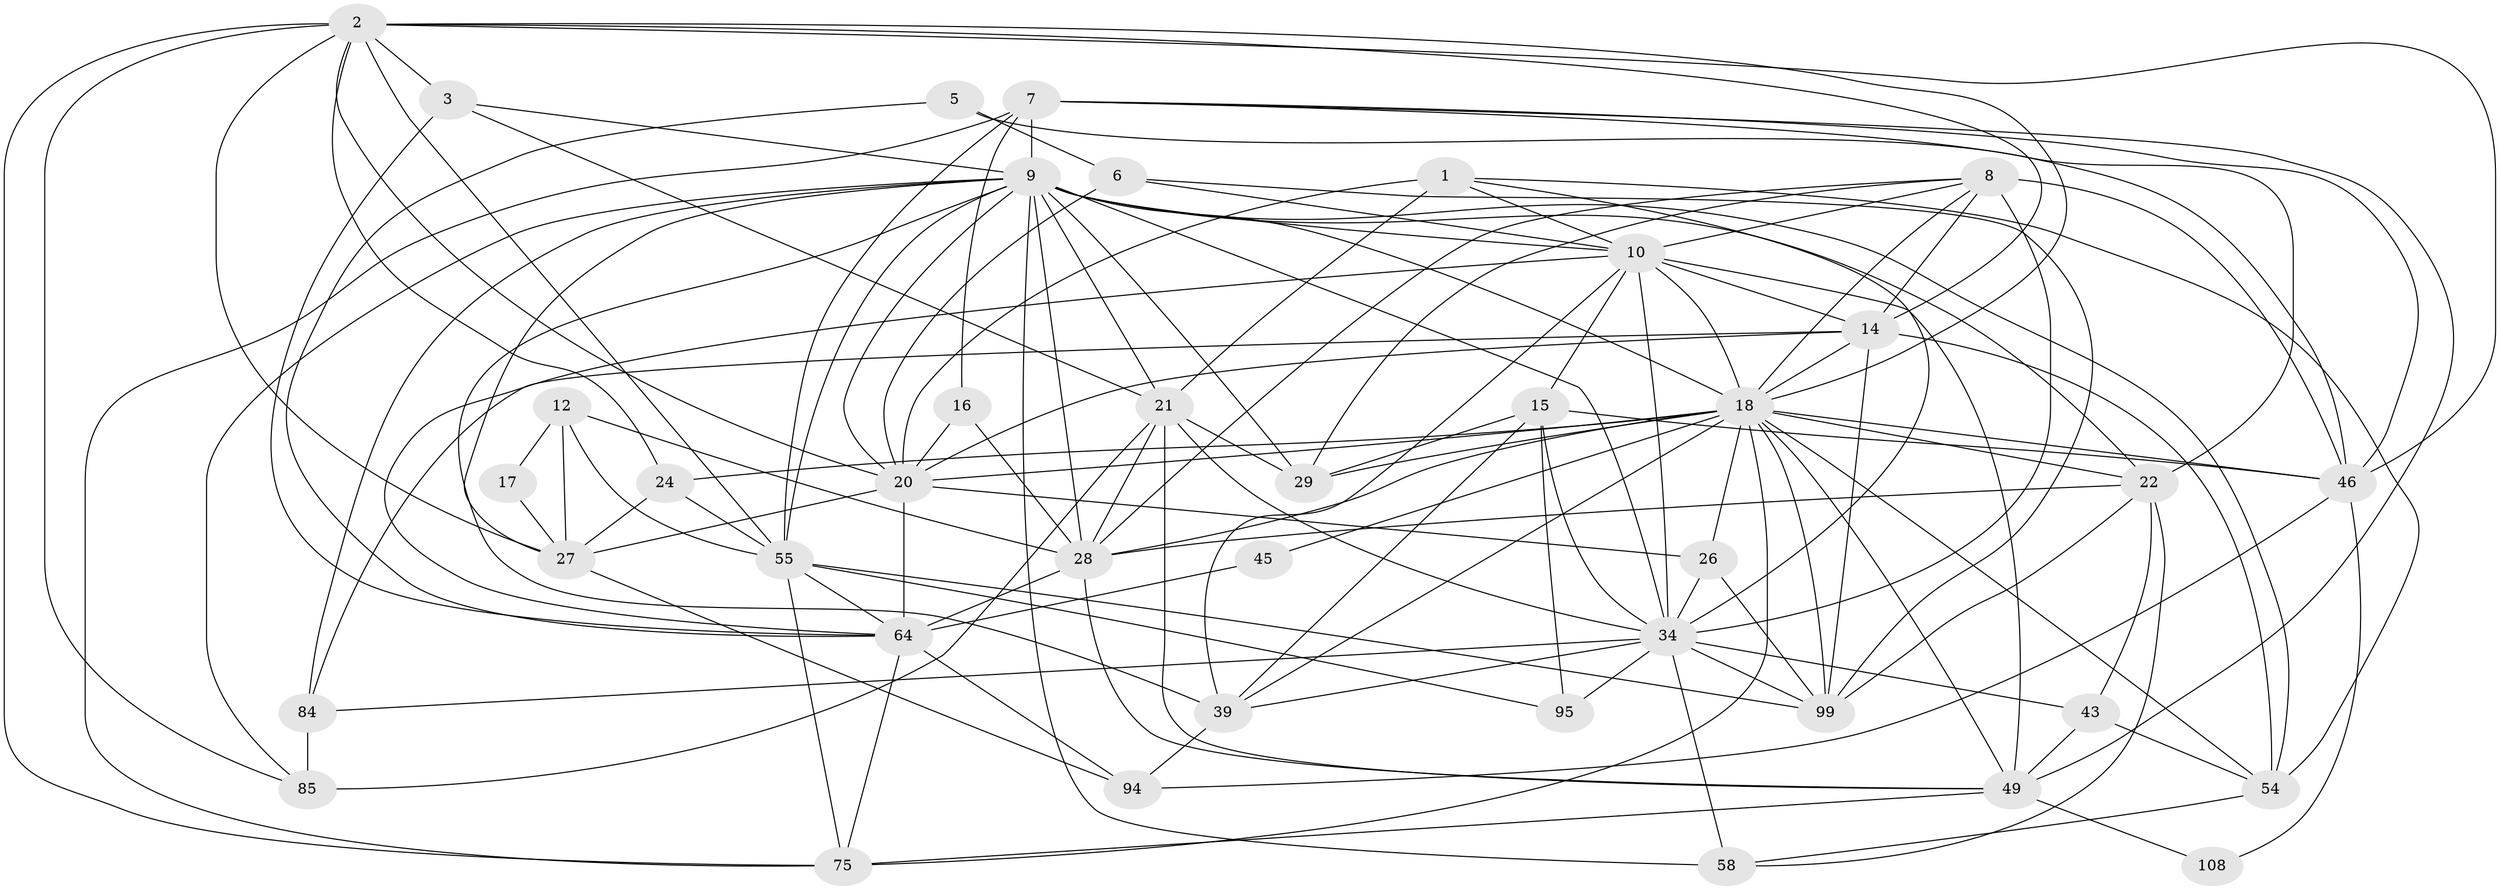 // original degree distribution, {2: 0.1092436974789916, 4: 0.2605042016806723, 6: 0.06722689075630252, 3: 0.3277310924369748, 5: 0.17647058823529413, 8: 0.01680672268907563, 12: 0.008403361344537815, 7: 0.03361344537815126}
// Generated by graph-tools (version 1.1) at 2025/18/03/04/25 18:18:42]
// undirected, 40 vertices, 131 edges
graph export_dot {
graph [start="1"]
  node [color=gray90,style=filled];
  1 [super="+112"];
  2 [super="+44+4"];
  3;
  5;
  6 [super="+68"];
  7 [super="+25+89"];
  8 [super="+11+52"];
  9 [super="+92+19"];
  10 [super="+78+86+13"];
  12 [super="+79+53"];
  14 [super="+73+23"];
  15 [super="+118+115"];
  16;
  17;
  18 [super="+50+41+36+40+35+110"];
  20 [super="+83+72+61"];
  21 [super="+63+103"];
  22 [super="+91+97"];
  24 [super="+67"];
  26 [super="+47"];
  27 [super="+71"];
  28 [super="+90+69"];
  29 [super="+88+30"];
  34 [super="+51+38+104+101"];
  39 [super="+77+119"];
  43 [super="+80"];
  45;
  46 [super="+65"];
  49 [super="+76"];
  54 [super="+57"];
  55 [super="+62+56+70"];
  58 [super="+100"];
  64 [super="+93+96"];
  75 [super="+116"];
  84 [super="+98"];
  85 [super="+109"];
  94;
  95;
  99 [super="+106"];
  108;
  1 -- 21 [weight=2];
  1 -- 34;
  1 -- 20;
  1 -- 54;
  1 -- 10;
  2 -- 85;
  2 -- 18;
  2 -- 14 [weight=2];
  2 -- 75;
  2 -- 3;
  2 -- 46;
  2 -- 55;
  2 -- 24;
  2 -- 20;
  2 -- 27;
  3 -- 21;
  3 -- 64;
  3 -- 9;
  5 -- 46;
  5 -- 64;
  5 -- 6;
  6 -- 10;
  6 -- 99;
  6 -- 20;
  7 -- 46;
  7 -- 22;
  7 -- 55 [weight=2];
  7 -- 16;
  7 -- 49;
  7 -- 9;
  7 -- 75;
  8 -- 46;
  8 -- 34 [weight=4];
  8 -- 14;
  8 -- 10;
  8 -- 28;
  8 -- 29;
  8 -- 18;
  9 -- 18;
  9 -- 84 [weight=2];
  9 -- 27;
  9 -- 39 [weight=2];
  9 -- 54 [weight=2];
  9 -- 55;
  9 -- 58;
  9 -- 28;
  9 -- 20;
  9 -- 10 [weight=2];
  9 -- 29;
  9 -- 21;
  9 -- 22;
  9 -- 34;
  9 -- 85;
  10 -- 34 [weight=2];
  10 -- 14;
  10 -- 18 [weight=2];
  10 -- 64;
  10 -- 49;
  10 -- 15;
  10 -- 39;
  12 -- 17;
  12 -- 27 [weight=2];
  12 -- 28;
  12 -- 55;
  14 -- 18;
  14 -- 54;
  14 -- 99;
  14 -- 20;
  14 -- 84;
  15 -- 46;
  15 -- 34;
  15 -- 29;
  15 -- 39;
  15 -- 95;
  16 -- 28;
  16 -- 20;
  17 -- 27;
  18 -- 54;
  18 -- 24;
  18 -- 26;
  18 -- 75;
  18 -- 29 [weight=2];
  18 -- 20 [weight=2];
  18 -- 49;
  18 -- 99;
  18 -- 46;
  18 -- 28;
  18 -- 22 [weight=2];
  18 -- 45;
  18 -- 39;
  20 -- 64 [weight=4];
  20 -- 27;
  20 -- 26;
  21 -- 85 [weight=2];
  21 -- 28;
  21 -- 49;
  21 -- 34 [weight=2];
  21 -- 29;
  22 -- 58;
  22 -- 28;
  22 -- 99;
  22 -- 43;
  24 -- 55;
  24 -- 27;
  26 -- 99;
  26 -- 34;
  27 -- 94;
  28 -- 49;
  28 -- 64;
  34 -- 43 [weight=2];
  34 -- 95;
  34 -- 39;
  34 -- 58 [weight=2];
  34 -- 99;
  34 -- 84;
  39 -- 94;
  43 -- 49;
  43 -- 54;
  45 -- 64;
  46 -- 94;
  46 -- 108;
  49 -- 75;
  49 -- 108;
  54 -- 58;
  55 -- 64;
  55 -- 95;
  55 -- 75;
  55 -- 99;
  64 -- 75;
  64 -- 94;
  84 -- 85;
}
